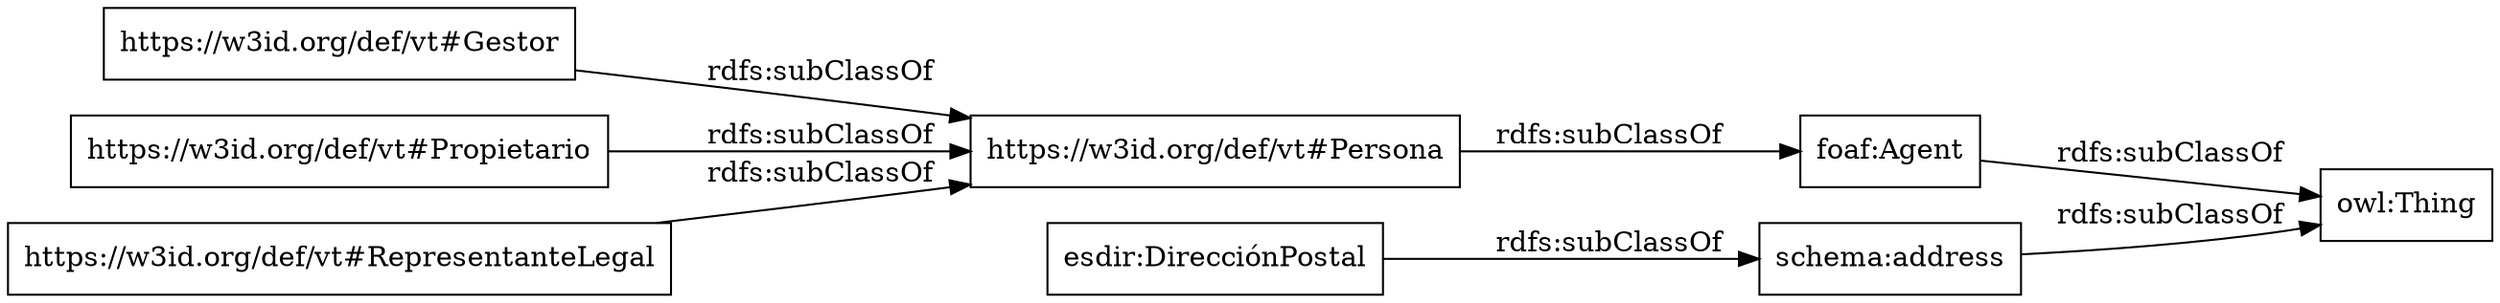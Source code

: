 digraph ar2dtool_diagram { 
rankdir=LR;
size="1000"
node [shape = rectangle, color="black"]; "https://w3id.org/def/vt#Gestor" "schema:address" "https://w3id.org/def/vt#Propietario" "https://w3id.org/def/vt#Persona" "esdir:DirecciónPostal" "foaf:Agent" "https://w3id.org/def/vt#RepresentanteLegal" ; /*classes style*/
	"https://w3id.org/def/vt#RepresentanteLegal" -> "https://w3id.org/def/vt#Persona" [ label = "rdfs:subClassOf" ];
	"esdir:DirecciónPostal" -> "schema:address" [ label = "rdfs:subClassOf" ];
	"https://w3id.org/def/vt#Gestor" -> "https://w3id.org/def/vt#Persona" [ label = "rdfs:subClassOf" ];
	"https://w3id.org/def/vt#Persona" -> "foaf:Agent" [ label = "rdfs:subClassOf" ];
	"foaf:Agent" -> "owl:Thing" [ label = "rdfs:subClassOf" ];
	"schema:address" -> "owl:Thing" [ label = "rdfs:subClassOf" ];
	"https://w3id.org/def/vt#Propietario" -> "https://w3id.org/def/vt#Persona" [ label = "rdfs:subClassOf" ];

}
